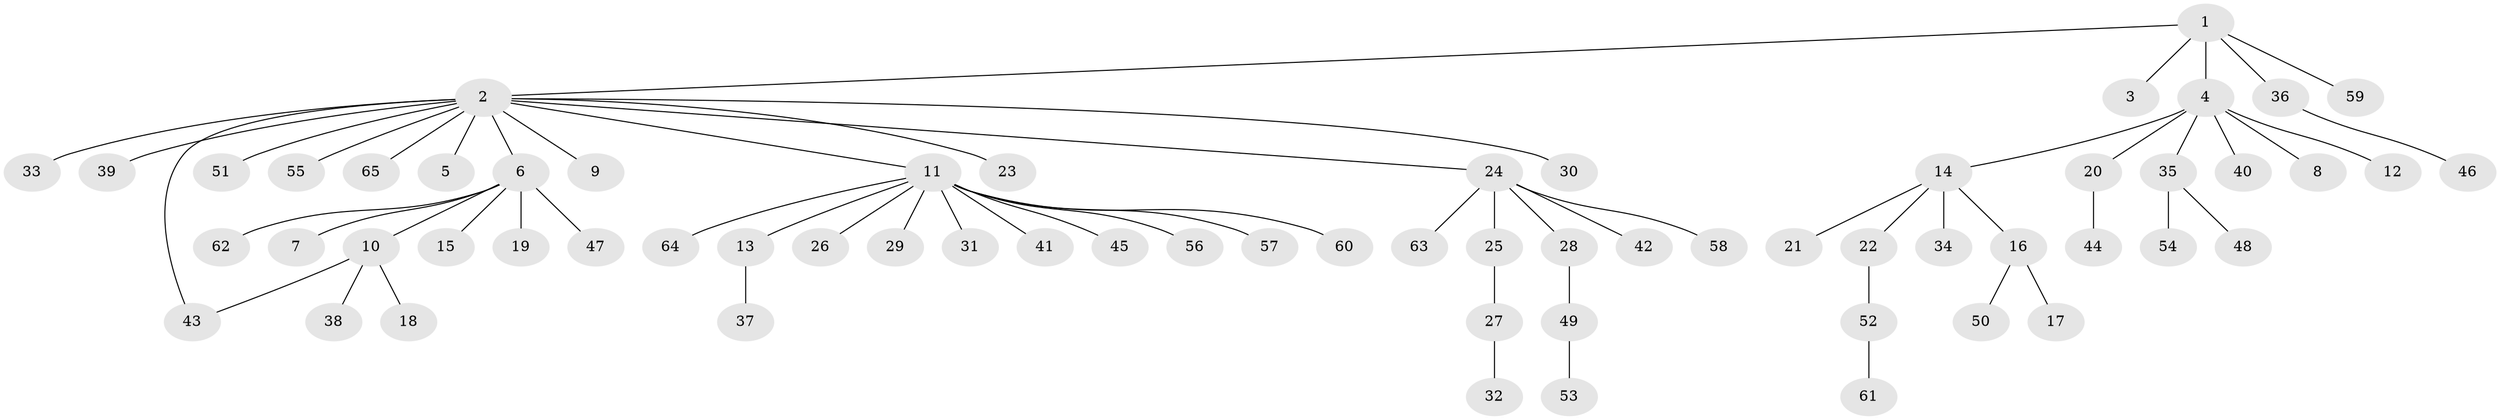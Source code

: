 // coarse degree distribution, {1: 0.9230769230769231, 3: 0.038461538461538464, 23: 0.038461538461538464}
// Generated by graph-tools (version 1.1) at 2025/50/03/04/25 21:50:39]
// undirected, 65 vertices, 65 edges
graph export_dot {
graph [start="1"]
  node [color=gray90,style=filled];
  1;
  2;
  3;
  4;
  5;
  6;
  7;
  8;
  9;
  10;
  11;
  12;
  13;
  14;
  15;
  16;
  17;
  18;
  19;
  20;
  21;
  22;
  23;
  24;
  25;
  26;
  27;
  28;
  29;
  30;
  31;
  32;
  33;
  34;
  35;
  36;
  37;
  38;
  39;
  40;
  41;
  42;
  43;
  44;
  45;
  46;
  47;
  48;
  49;
  50;
  51;
  52;
  53;
  54;
  55;
  56;
  57;
  58;
  59;
  60;
  61;
  62;
  63;
  64;
  65;
  1 -- 2;
  1 -- 3;
  1 -- 4;
  1 -- 36;
  1 -- 59;
  2 -- 5;
  2 -- 6;
  2 -- 9;
  2 -- 11;
  2 -- 23;
  2 -- 24;
  2 -- 30;
  2 -- 33;
  2 -- 39;
  2 -- 43;
  2 -- 51;
  2 -- 55;
  2 -- 65;
  4 -- 8;
  4 -- 12;
  4 -- 14;
  4 -- 20;
  4 -- 35;
  4 -- 40;
  6 -- 7;
  6 -- 10;
  6 -- 15;
  6 -- 19;
  6 -- 47;
  6 -- 62;
  10 -- 18;
  10 -- 38;
  10 -- 43;
  11 -- 13;
  11 -- 26;
  11 -- 29;
  11 -- 31;
  11 -- 41;
  11 -- 45;
  11 -- 56;
  11 -- 57;
  11 -- 60;
  11 -- 64;
  13 -- 37;
  14 -- 16;
  14 -- 21;
  14 -- 22;
  14 -- 34;
  16 -- 17;
  16 -- 50;
  20 -- 44;
  22 -- 52;
  24 -- 25;
  24 -- 28;
  24 -- 42;
  24 -- 58;
  24 -- 63;
  25 -- 27;
  27 -- 32;
  28 -- 49;
  35 -- 48;
  35 -- 54;
  36 -- 46;
  49 -- 53;
  52 -- 61;
}
